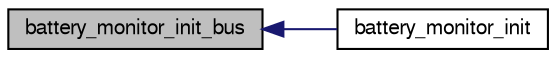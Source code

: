 digraph "battery_monitor_init_bus"
{
  edge [fontname="FreeSans",fontsize="10",labelfontname="FreeSans",labelfontsize="10"];
  node [fontname="FreeSans",fontsize="10",shape=record];
  rankdir="LR";
  Node1 [label="battery_monitor_init_bus",height=0.2,width=0.4,color="black", fillcolor="grey75", style="filled", fontcolor="black"];
  Node1 -> Node2 [dir="back",color="midnightblue",fontsize="10",style="solid",fontname="FreeSans"];
  Node2 [label="battery_monitor_init",height=0.2,width=0.4,color="black", fillcolor="white", style="filled",URL="$battery__monitor_8h.html#ada976116d6f0d114e4c2d3f4b55e3d30",tooltip="Init variables. "];
}
